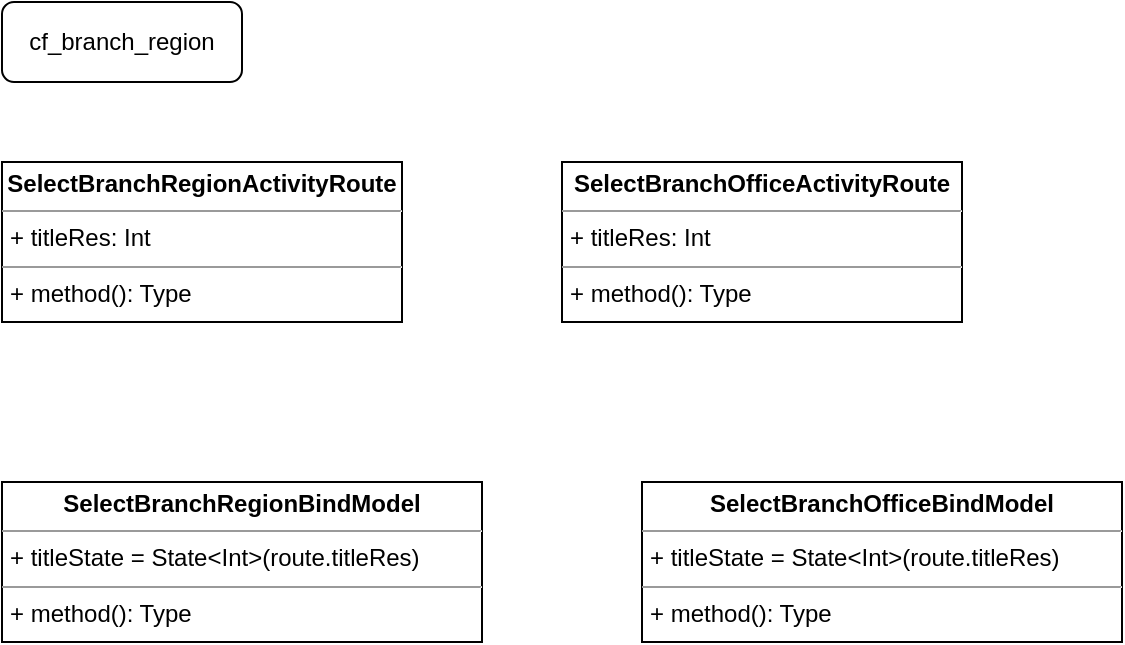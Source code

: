 <mxfile version="17.2.6" type="github">
  <diagram id="UHKBRwJ6IzA9Z35Ti2zY" name="Page-1">
    <mxGraphModel dx="610" dy="413" grid="1" gridSize="10" guides="1" tooltips="1" connect="1" arrows="1" fold="1" page="1" pageScale="1" pageWidth="827" pageHeight="1169" math="0" shadow="0">
      <root>
        <mxCell id="0" />
        <mxCell id="1" parent="0" />
        <mxCell id="MzgWbwuip4LNhGYY2kpl-3" value="cf_branch_region" style="rounded=1;whiteSpace=wrap;html=1;" vertex="1" parent="1">
          <mxGeometry x="80" width="120" height="40" as="geometry" />
        </mxCell>
        <mxCell id="MzgWbwuip4LNhGYY2kpl-4" value="&lt;p style=&quot;margin: 0px ; margin-top: 4px ; text-align: center&quot;&gt;&lt;b&gt;SelectBranchRegionActivityRoute&lt;/b&gt;&lt;/p&gt;&lt;hr size=&quot;1&quot;&gt;&lt;p style=&quot;margin: 0px ; margin-left: 4px&quot;&gt;+ titleRes: Int&lt;br&gt;&lt;/p&gt;&lt;hr size=&quot;1&quot;&gt;&lt;p style=&quot;margin: 0px ; margin-left: 4px&quot;&gt;+ method(): Type&lt;/p&gt;" style="verticalAlign=top;align=left;overflow=fill;fontSize=12;fontFamily=Helvetica;html=1;" vertex="1" parent="1">
          <mxGeometry x="80" y="80" width="200" height="80" as="geometry" />
        </mxCell>
        <mxCell id="MzgWbwuip4LNhGYY2kpl-5" value="&lt;p style=&quot;margin: 0px ; margin-top: 4px ; text-align: center&quot;&gt;&lt;b&gt;SelectBranchOfficeActivityRoute&lt;/b&gt;&lt;/p&gt;&lt;hr size=&quot;1&quot;&gt;&lt;p style=&quot;margin: 0px ; margin-left: 4px&quot;&gt;+ titleRes: Int&lt;br&gt;&lt;/p&gt;&lt;hr size=&quot;1&quot;&gt;&lt;p style=&quot;margin: 0px ; margin-left: 4px&quot;&gt;+ method(): Type&lt;/p&gt;" style="verticalAlign=top;align=left;overflow=fill;fontSize=12;fontFamily=Helvetica;html=1;" vertex="1" parent="1">
          <mxGeometry x="360" y="80" width="200" height="80" as="geometry" />
        </mxCell>
        <mxCell id="MzgWbwuip4LNhGYY2kpl-6" value="&lt;p style=&quot;margin: 0px ; margin-top: 4px ; text-align: center&quot;&gt;&lt;b&gt;SelectBranchRegionBindModel&lt;/b&gt;&lt;/p&gt;&lt;hr size=&quot;1&quot;&gt;&lt;p style=&quot;margin: 0px ; margin-left: 4px&quot;&gt;+ titleState = State&amp;lt;Int&amp;gt;(route.titleRes)&lt;br&gt;&lt;/p&gt;&lt;hr size=&quot;1&quot;&gt;&lt;p style=&quot;margin: 0px ; margin-left: 4px&quot;&gt;+ method(): Type&lt;/p&gt;" style="verticalAlign=top;align=left;overflow=fill;fontSize=12;fontFamily=Helvetica;html=1;" vertex="1" parent="1">
          <mxGeometry x="80" y="240" width="240" height="80" as="geometry" />
        </mxCell>
        <mxCell id="MzgWbwuip4LNhGYY2kpl-7" value="&lt;p style=&quot;margin: 0px ; margin-top: 4px ; text-align: center&quot;&gt;&lt;b&gt;SelectBranchOfficeBindModel&lt;/b&gt;&lt;/p&gt;&lt;hr size=&quot;1&quot;&gt;&lt;p style=&quot;margin: 0px ; margin-left: 4px&quot;&gt;+ titleState = State&amp;lt;Int&amp;gt;(route.titleRes)&lt;br&gt;&lt;/p&gt;&lt;hr size=&quot;1&quot;&gt;&lt;p style=&quot;margin: 0px ; margin-left: 4px&quot;&gt;+ method(): Type&lt;/p&gt;" style="verticalAlign=top;align=left;overflow=fill;fontSize=12;fontFamily=Helvetica;html=1;" vertex="1" parent="1">
          <mxGeometry x="400" y="240" width="240" height="80" as="geometry" />
        </mxCell>
      </root>
    </mxGraphModel>
  </diagram>
</mxfile>

